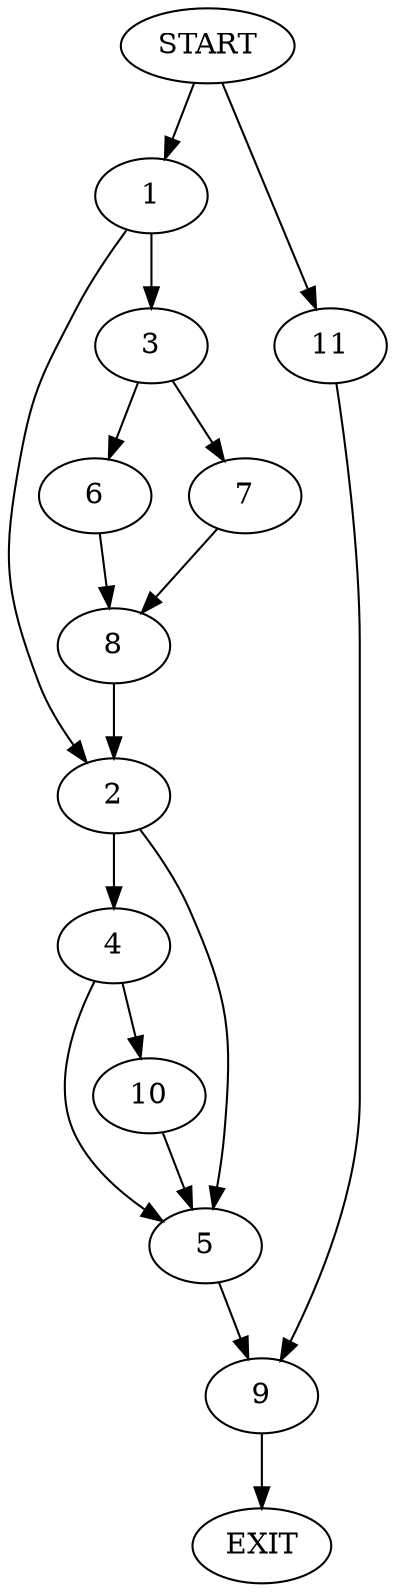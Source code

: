 digraph {
0 [label="START"]
12 [label="EXIT"]
0 -> 1
1 -> 2
1 -> 3
2 -> 4
2 -> 5
3 -> 6
3 -> 7
6 -> 8
7 -> 8
8 -> 2
5 -> 9
4 -> 10
4 -> 5
10 -> 5
9 -> 12
0 -> 11
11 -> 9
}

